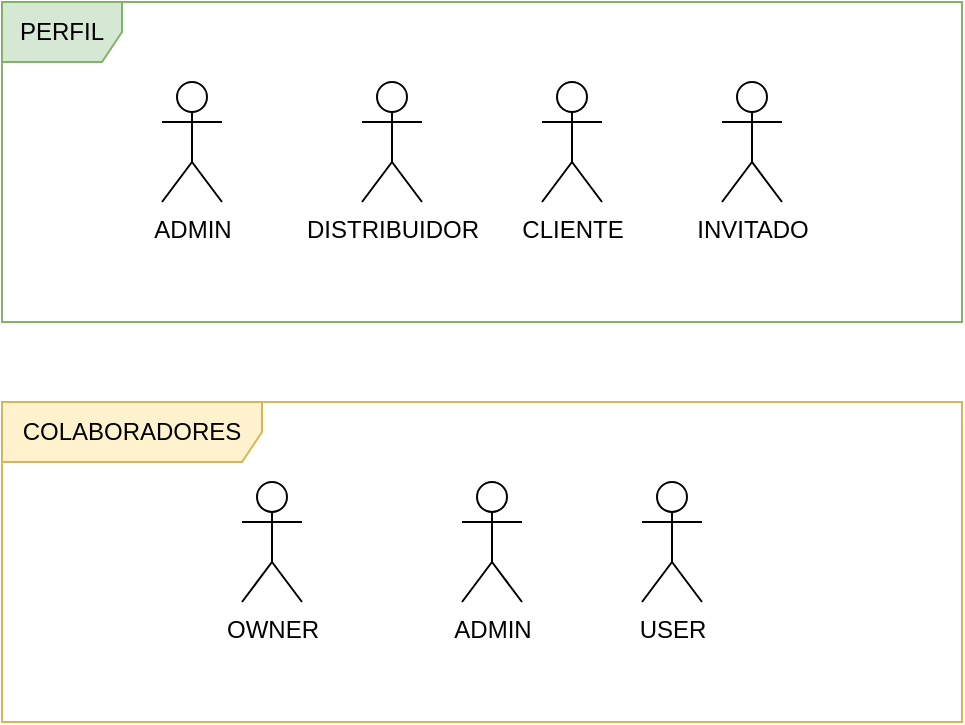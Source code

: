 <mxfile version="22.0.0" type="device">
  <diagram id="0yWIA0VArQbbQcTX71ZR" name="USUARIOS">
    <mxGraphModel dx="832" dy="481" grid="1" gridSize="10" guides="1" tooltips="1" connect="1" arrows="1" fold="1" page="1" pageScale="1" pageWidth="850" pageHeight="1100" math="0" shadow="0">
      <root>
        <mxCell id="0" />
        <mxCell id="1" parent="0" />
        <mxCell id="MdGnMoaIirAIcK-owrv5-3" value="CLIENTE" style="shape=umlActor;verticalLabelPosition=bottom;verticalAlign=top;html=1;" vertex="1" parent="1">
          <mxGeometry x="470" y="80" width="30" height="60" as="geometry" />
        </mxCell>
        <mxCell id="MdGnMoaIirAIcK-owrv5-6" value="PERFIL" style="shape=umlFrame;whiteSpace=wrap;html=1;pointerEvents=0;fillColor=#d5e8d4;strokeColor=#82b366;" vertex="1" parent="1">
          <mxGeometry x="200" y="40" width="480" height="160" as="geometry" />
        </mxCell>
        <mxCell id="MdGnMoaIirAIcK-owrv5-7" value="DISTRIBUIDOR" style="shape=umlActor;verticalLabelPosition=bottom;verticalAlign=top;html=1;" vertex="1" parent="1">
          <mxGeometry x="380" y="80" width="30" height="60" as="geometry" />
        </mxCell>
        <mxCell id="MdGnMoaIirAIcK-owrv5-8" value="ADMIN" style="shape=umlActor;verticalLabelPosition=bottom;verticalAlign=top;html=1;" vertex="1" parent="1">
          <mxGeometry x="280" y="80" width="30" height="60" as="geometry" />
        </mxCell>
        <mxCell id="MdGnMoaIirAIcK-owrv5-13" value="COLABORADORES" style="shape=umlFrame;whiteSpace=wrap;html=1;pointerEvents=0;fillColor=#fff2cc;strokeColor=#d6b656;width=130;height=30;" vertex="1" parent="1">
          <mxGeometry x="200" y="240" width="480" height="160" as="geometry" />
        </mxCell>
        <mxCell id="MdGnMoaIirAIcK-owrv5-14" value="OWNER" style="shape=umlActor;verticalLabelPosition=bottom;verticalAlign=top;html=1;" vertex="1" parent="1">
          <mxGeometry x="320" y="280" width="30" height="60" as="geometry" />
        </mxCell>
        <mxCell id="MdGnMoaIirAIcK-owrv5-15" value="ADMIN" style="shape=umlActor;verticalLabelPosition=bottom;verticalAlign=top;html=1;" vertex="1" parent="1">
          <mxGeometry x="430" y="280" width="30" height="60" as="geometry" />
        </mxCell>
        <mxCell id="MdGnMoaIirAIcK-owrv5-16" value="INVITADO" style="shape=umlActor;verticalLabelPosition=bottom;verticalAlign=top;html=1;" vertex="1" parent="1">
          <mxGeometry x="560" y="80" width="30" height="60" as="geometry" />
        </mxCell>
        <mxCell id="MdGnMoaIirAIcK-owrv5-18" value="USER" style="shape=umlActor;verticalLabelPosition=bottom;verticalAlign=top;html=1;" vertex="1" parent="1">
          <mxGeometry x="520" y="280" width="30" height="60" as="geometry" />
        </mxCell>
      </root>
    </mxGraphModel>
  </diagram>
</mxfile>
